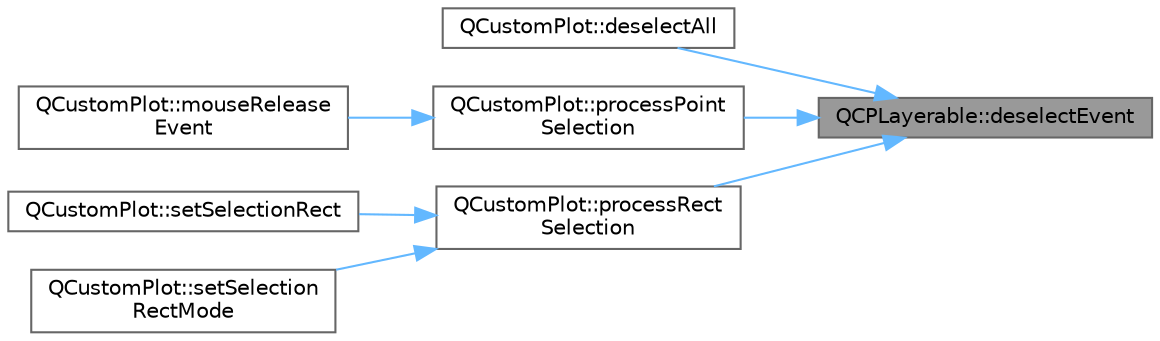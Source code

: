 digraph "QCPLayerable::deselectEvent"
{
 // LATEX_PDF_SIZE
  bgcolor="transparent";
  edge [fontname=Helvetica,fontsize=10,labelfontname=Helvetica,labelfontsize=10];
  node [fontname=Helvetica,fontsize=10,shape=box,height=0.2,width=0.4];
  rankdir="RL";
  Node1 [label="QCPLayerable::deselectEvent",height=0.2,width=0.4,color="gray40", fillcolor="grey60", style="filled", fontcolor="black",tooltip=" "];
  Node1 -> Node2 [dir="back",color="steelblue1",style="solid"];
  Node2 [label="QCustomPlot::deselectAll",height=0.2,width=0.4,color="grey40", fillcolor="white", style="filled",URL="$class_q_custom_plot.html#a9d4808ab925b003054085246c92a257c",tooltip=" "];
  Node1 -> Node3 [dir="back",color="steelblue1",style="solid"];
  Node3 [label="QCustomPlot::processPoint\lSelection",height=0.2,width=0.4,color="grey40", fillcolor="white", style="filled",URL="$class_q_custom_plot.html#ac13c10fff6613e3e80e13c787b010838",tooltip=" "];
  Node3 -> Node4 [dir="back",color="steelblue1",style="solid"];
  Node4 [label="QCustomPlot::mouseRelease\lEvent",height=0.2,width=0.4,color="grey40", fillcolor="white", style="filled",URL="$class_q_custom_plot.html#adc24846f52199e5a9bc35c387a6ce68d",tooltip=" "];
  Node1 -> Node5 [dir="back",color="steelblue1",style="solid"];
  Node5 [label="QCustomPlot::processRect\lSelection",height=0.2,width=0.4,color="grey40", fillcolor="white", style="filled",URL="$class_q_custom_plot.html#ac10849411e1d0e858ea7f29c8ade364c",tooltip=" "];
  Node5 -> Node6 [dir="back",color="steelblue1",style="solid"];
  Node6 [label="QCustomPlot::setSelectionRect",height=0.2,width=0.4,color="grey40", fillcolor="white", style="filled",URL="$class_q_custom_plot.html#a0c09f96df15faa4799ad7051bb16cf33",tooltip=" "];
  Node5 -> Node7 [dir="back",color="steelblue1",style="solid"];
  Node7 [label="QCustomPlot::setSelection\lRectMode",height=0.2,width=0.4,color="grey40", fillcolor="white", style="filled",URL="$class_q_custom_plot.html#a810ef958ebe84db661c7288b526c0deb",tooltip=" "];
}

